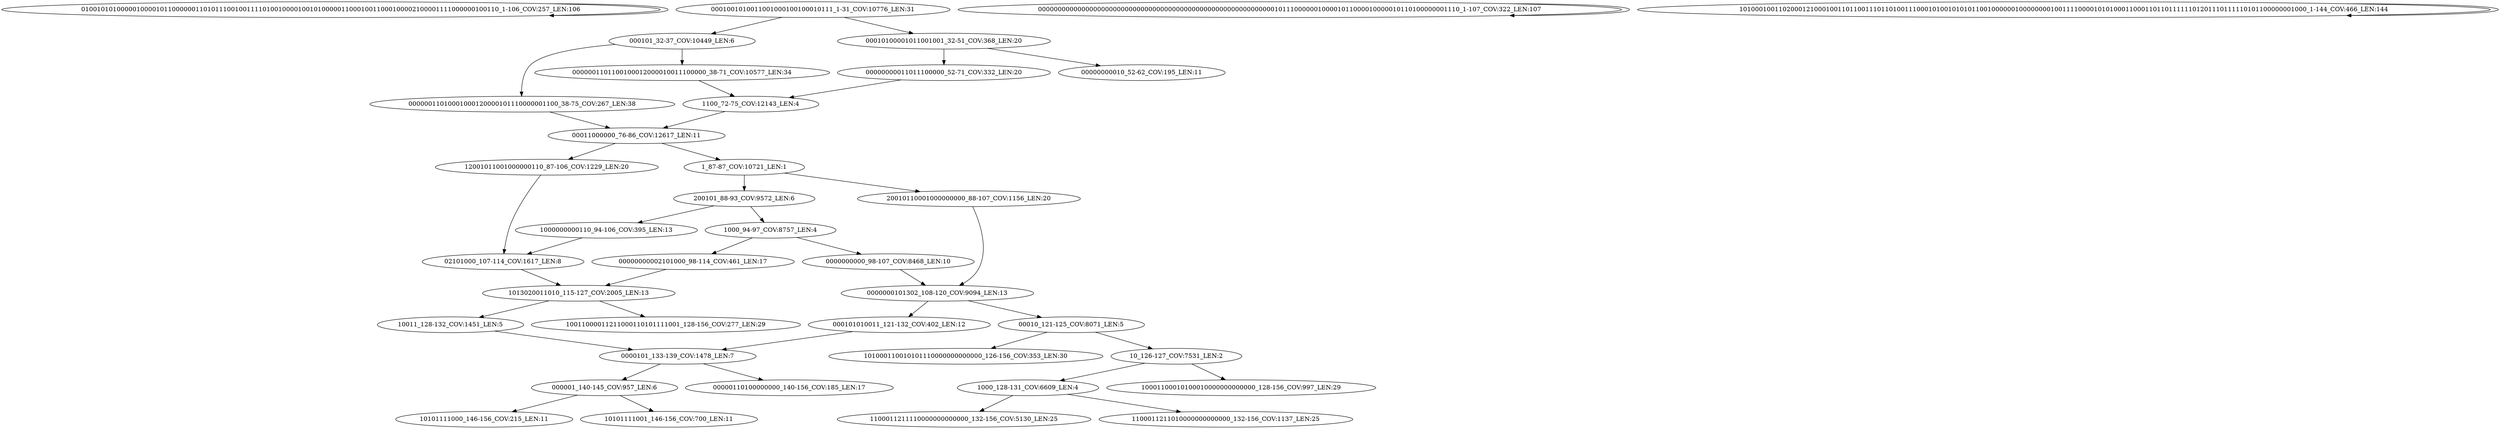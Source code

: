digraph G {
    "0100101010000010000101100000011010111001001111010010000100101000001100010011000100002100001111000000100110_1-106_COV:257_LEN:106" -> "0100101010000010000101100000011010111001001111010010000100101000001100010011000100002100001111000000100110_1-106_COV:257_LEN:106";
    "02101000_107-114_COV:1617_LEN:8" -> "1013020011010_115-127_COV:2005_LEN:13";
    "000001_140-145_COV:957_LEN:6" -> "10101111000_146-156_COV:215_LEN:11";
    "000001_140-145_COV:957_LEN:6" -> "10101111001_146-156_COV:700_LEN:11";
    "10011_128-132_COV:1451_LEN:5" -> "0000101_133-139_COV:1478_LEN:7";
    "000101_32-37_COV:10449_LEN:6" -> "00000011010001000120000101110000001100_38-75_COV:267_LEN:38";
    "000101_32-37_COV:10449_LEN:6" -> "0000001101100100012000010011100000_38-71_COV:10577_LEN:34";
    "1_87-87_COV:10721_LEN:1" -> "200101_88-93_COV:9572_LEN:6";
    "1_87-87_COV:10721_LEN:1" -> "20010110001000000000_88-107_COV:1156_LEN:20";
    "00010_121-125_COV:8071_LEN:5" -> "101000110010101110000000000000_126-156_COV:353_LEN:30";
    "00010_121-125_COV:8071_LEN:5" -> "10_126-127_COV:7531_LEN:2";
    "00000000011011100000_52-71_COV:332_LEN:20" -> "1100_72-75_COV:12143_LEN:4";
    "1000_94-97_COV:8757_LEN:4" -> "00000000002101000_98-114_COV:461_LEN:17";
    "1000_94-97_COV:8757_LEN:4" -> "0000000000_98-107_COV:8468_LEN:10";
    "20010110001000000000_88-107_COV:1156_LEN:20" -> "0000000101302_108-120_COV:9094_LEN:13";
    "10_126-127_COV:7531_LEN:2" -> "1000_128-131_COV:6609_LEN:4";
    "10_126-127_COV:7531_LEN:2" -> "10001100010100010000000000000_128-156_COV:997_LEN:29";
    "00000000000000000000000000000000000000000000000000000000000010111000000100001011000010000010110100000001110_1-107_COV:322_LEN:107" -> "00000000000000000000000000000000000000000000000000000000000010111000000100001011000010000010110100000001110_1-107_COV:322_LEN:107";
    "1000000000110_94-106_COV:395_LEN:13" -> "02101000_107-114_COV:1617_LEN:8";
    "200101_88-93_COV:9572_LEN:6" -> "1000000000110_94-106_COV:395_LEN:13";
    "200101_88-93_COV:9572_LEN:6" -> "1000_94-97_COV:8757_LEN:4";
    "1000_128-131_COV:6609_LEN:4" -> "1100011211110000000000000_132-156_COV:5130_LEN:25";
    "1000_128-131_COV:6609_LEN:4" -> "1100011211010000000000000_132-156_COV:1137_LEN:25";
    "101000100110200012100010011011001110110100111000101001010101100100000010000000010011110000101010001100011011011111101201110111110101100000001000_1-144_COV:466_LEN:144" -> "101000100110200012100010011011001110110100111000101001010101100100000010000000010011110000101010001100011011011111101201110111110101100000001000_1-144_COV:466_LEN:144";
    "1100_72-75_COV:12143_LEN:4" -> "00011000000_76-86_COV:12617_LEN:11";
    "000101010011_121-132_COV:402_LEN:12" -> "0000101_133-139_COV:1478_LEN:7";
    "1013020011010_115-127_COV:2005_LEN:13" -> "10011000011211000110101111001_128-156_COV:277_LEN:29";
    "1013020011010_115-127_COV:2005_LEN:13" -> "10011_128-132_COV:1451_LEN:5";
    "0000001101100100012000010011100000_38-71_COV:10577_LEN:34" -> "1100_72-75_COV:12143_LEN:4";
    "12001011001000000110_87-106_COV:1229_LEN:20" -> "02101000_107-114_COV:1617_LEN:8";
    "0000101_133-139_COV:1478_LEN:7" -> "000001_140-145_COV:957_LEN:6";
    "0000101_133-139_COV:1478_LEN:7" -> "00000110100000000_140-156_COV:185_LEN:17";
    "00000011010001000120000101110000001100_38-75_COV:267_LEN:38" -> "00011000000_76-86_COV:12617_LEN:11";
    "00000000002101000_98-114_COV:461_LEN:17" -> "1013020011010_115-127_COV:2005_LEN:13";
    "0000000000_98-107_COV:8468_LEN:10" -> "0000000101302_108-120_COV:9094_LEN:13";
    "0000000101302_108-120_COV:9094_LEN:13" -> "000101010011_121-132_COV:402_LEN:12";
    "0000000101302_108-120_COV:9094_LEN:13" -> "00010_121-125_COV:8071_LEN:5";
    "00010100001011001001_32-51_COV:368_LEN:20" -> "00000000010_52-62_COV:195_LEN:11";
    "00010100001011001001_32-51_COV:368_LEN:20" -> "00000000011011100000_52-71_COV:332_LEN:20";
    "00011000000_76-86_COV:12617_LEN:11" -> "12001011001000000110_87-106_COV:1229_LEN:20";
    "00011000000_76-86_COV:12617_LEN:11" -> "1_87-87_COV:10721_LEN:1";
    "0001001010011001000100100010111_1-31_COV:10776_LEN:31" -> "000101_32-37_COV:10449_LEN:6";
    "0001001010011001000100100010111_1-31_COV:10776_LEN:31" -> "00010100001011001001_32-51_COV:368_LEN:20";
}
